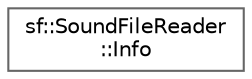 digraph "Graphical Class Hierarchy"
{
 // LATEX_PDF_SIZE
  bgcolor="transparent";
  edge [fontname=Helvetica,fontsize=10,labelfontname=Helvetica,labelfontsize=10];
  node [fontname=Helvetica,fontsize=10,shape=box,height=0.2,width=0.4];
  rankdir="LR";
  Node0 [id="Node000000",label="sf::SoundFileReader\l::Info",height=0.2,width=0.4,color="grey40", fillcolor="white", style="filled",URL="$structsf_1_1_sound_file_reader_1_1_info.html",tooltip="Structure holding the audio properties of a sound file."];
}
